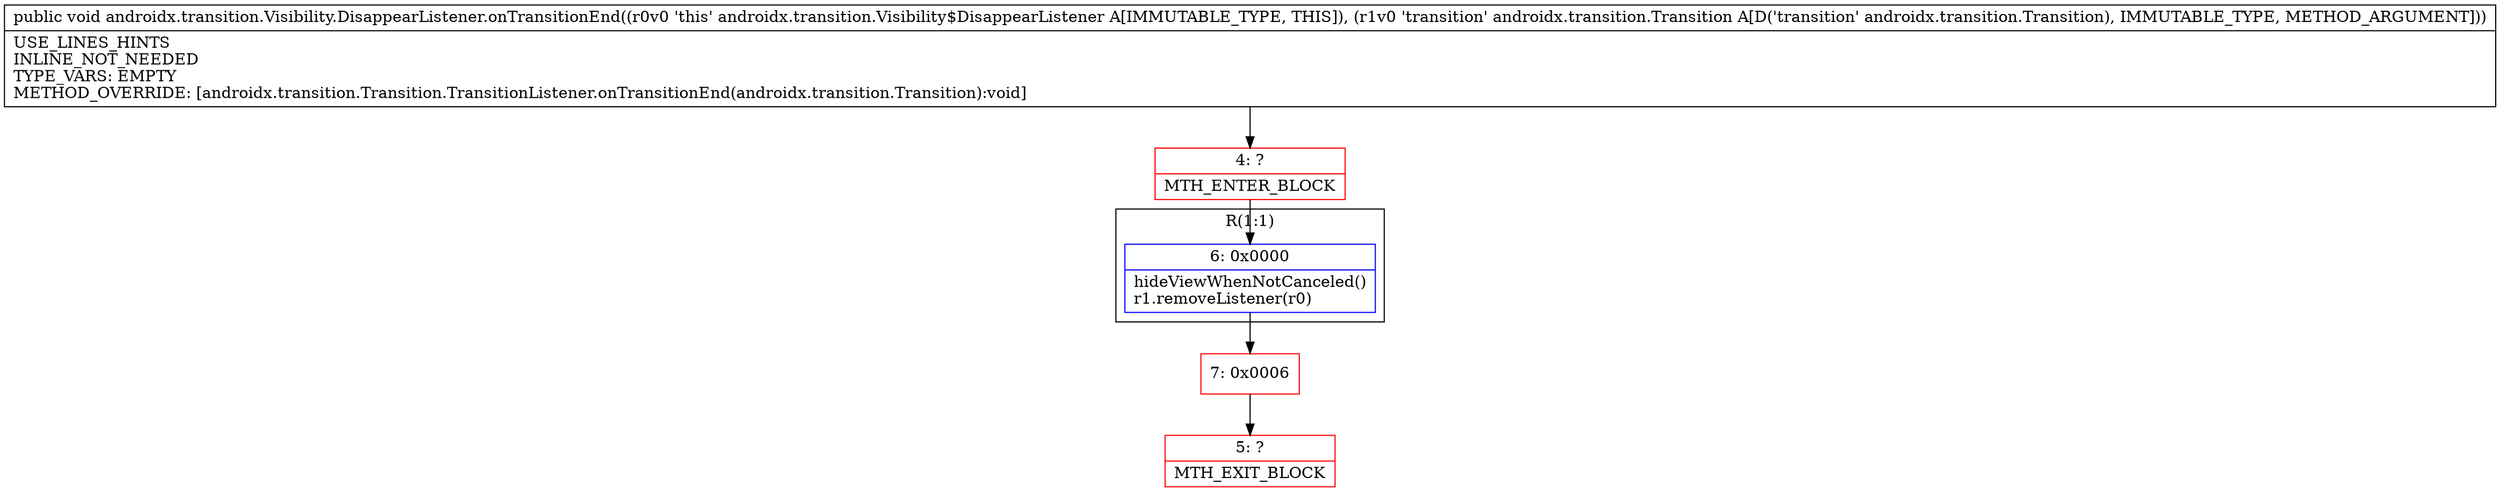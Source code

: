 digraph "CFG forandroidx.transition.Visibility.DisappearListener.onTransitionEnd(Landroidx\/transition\/Transition;)V" {
subgraph cluster_Region_268026405 {
label = "R(1:1)";
node [shape=record,color=blue];
Node_6 [shape=record,label="{6\:\ 0x0000|hideViewWhenNotCanceled()\lr1.removeListener(r0)\l}"];
}
Node_4 [shape=record,color=red,label="{4\:\ ?|MTH_ENTER_BLOCK\l}"];
Node_7 [shape=record,color=red,label="{7\:\ 0x0006}"];
Node_5 [shape=record,color=red,label="{5\:\ ?|MTH_EXIT_BLOCK\l}"];
MethodNode[shape=record,label="{public void androidx.transition.Visibility.DisappearListener.onTransitionEnd((r0v0 'this' androidx.transition.Visibility$DisappearListener A[IMMUTABLE_TYPE, THIS]), (r1v0 'transition' androidx.transition.Transition A[D('transition' androidx.transition.Transition), IMMUTABLE_TYPE, METHOD_ARGUMENT]))  | USE_LINES_HINTS\lINLINE_NOT_NEEDED\lTYPE_VARS: EMPTY\lMETHOD_OVERRIDE: [androidx.transition.Transition.TransitionListener.onTransitionEnd(androidx.transition.Transition):void]\l}"];
MethodNode -> Node_4;Node_6 -> Node_7;
Node_4 -> Node_6;
Node_7 -> Node_5;
}

